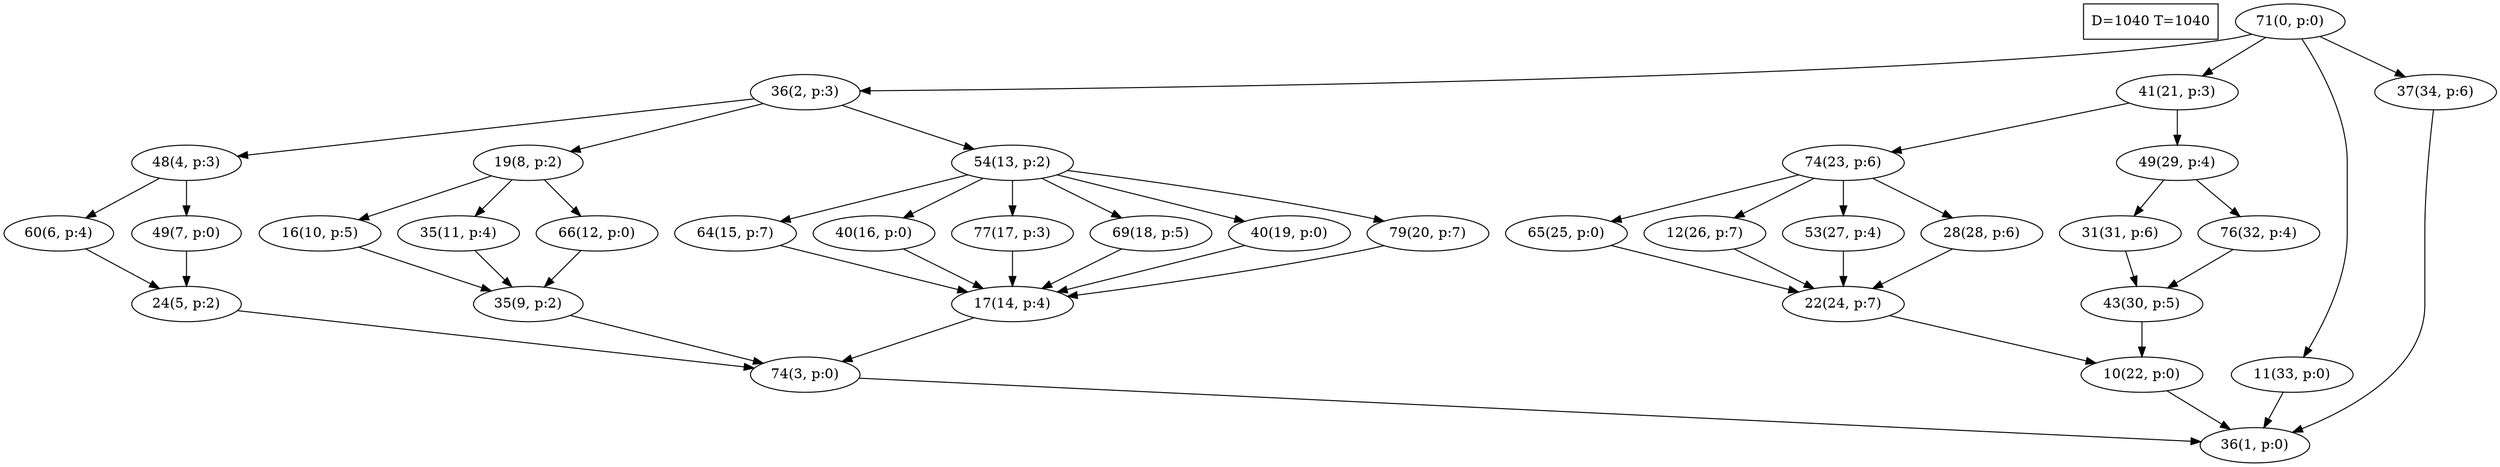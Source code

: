 digraph Task {
i [shape=box, label="D=1040 T=1040"]; 
0 [label="71(0, p:0)"];
1 [label="36(1, p:0)"];
2 [label="36(2, p:3)"];
3 [label="74(3, p:0)"];
4 [label="48(4, p:3)"];
5 [label="24(5, p:2)"];
6 [label="60(6, p:4)"];
7 [label="49(7, p:0)"];
8 [label="19(8, p:2)"];
9 [label="35(9, p:2)"];
10 [label="16(10, p:5)"];
11 [label="35(11, p:4)"];
12 [label="66(12, p:0)"];
13 [label="54(13, p:2)"];
14 [label="17(14, p:4)"];
15 [label="64(15, p:7)"];
16 [label="40(16, p:0)"];
17 [label="77(17, p:3)"];
18 [label="69(18, p:5)"];
19 [label="40(19, p:0)"];
20 [label="79(20, p:7)"];
21 [label="41(21, p:3)"];
22 [label="10(22, p:0)"];
23 [label="74(23, p:6)"];
24 [label="22(24, p:7)"];
25 [label="65(25, p:0)"];
26 [label="12(26, p:7)"];
27 [label="53(27, p:4)"];
28 [label="28(28, p:6)"];
29 [label="49(29, p:4)"];
30 [label="43(30, p:5)"];
31 [label="31(31, p:6)"];
32 [label="76(32, p:4)"];
33 [label="11(33, p:0)"];
34 [label="37(34, p:6)"];
0 -> 2;
0 -> 21;
0 -> 33;
0 -> 34;
2 -> 4;
2 -> 8;
2 -> 13;
3 -> 1;
4 -> 6;
4 -> 7;
5 -> 3;
6 -> 5;
7 -> 5;
8 -> 10;
8 -> 11;
8 -> 12;
9 -> 3;
10 -> 9;
11 -> 9;
12 -> 9;
13 -> 15;
13 -> 16;
13 -> 17;
13 -> 18;
13 -> 19;
13 -> 20;
14 -> 3;
15 -> 14;
16 -> 14;
17 -> 14;
18 -> 14;
19 -> 14;
20 -> 14;
21 -> 23;
21 -> 29;
22 -> 1;
23 -> 25;
23 -> 26;
23 -> 27;
23 -> 28;
24 -> 22;
25 -> 24;
26 -> 24;
27 -> 24;
28 -> 24;
29 -> 31;
29 -> 32;
30 -> 22;
31 -> 30;
32 -> 30;
33 -> 1;
34 -> 1;
}